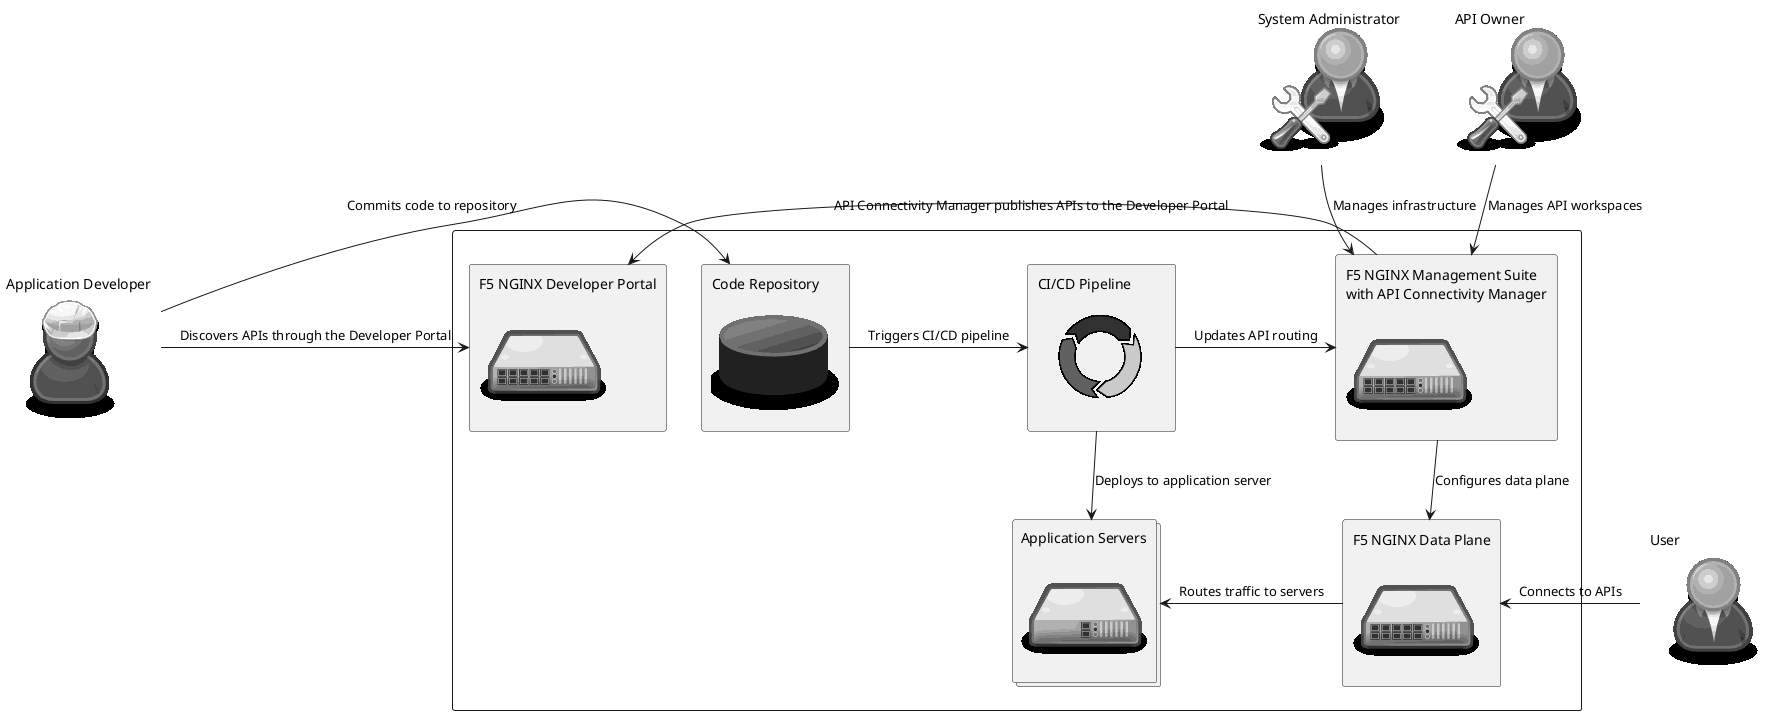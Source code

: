 @startuml
!include <osa/user/green/developer/developer>
!include <osa/user/blue/blue>
!include <osa/user/blue/sysadmin/sysadmin>

!include <osa/database/database>
!include <osa/lifecycle/lifecycle>
!include <osa/vpn/vpn>
!include <osa/hub/hub>

label "Application Developer\n<$developer>" as developer
label "System Administrator\n<$sysadmin>" as admin
label "API Owner\n<$sysadmin>" as apiowner
label "User\n<$blue>" as user

skinparam packageStyle Rectangle
package {
    rectangle "Code Repository\n<$database>" as repo
    rectangle "F5 NGINX Developer Portal\n<$hub>" as devportal
    rectangle "CI/CD Pipeline\n<$lifecycle>" as cicd

    collections "Application Servers\n<$vpn>" as apps

    together {
        rectangle "F5 NGINX Management Suite\nwith API Connectivity Manager\n<$hub>" as nms
        rectangle "F5 NGINX Data Plane\n<$hub>" as dp
    }
}
developer -> repo :Commits code to repository
developer -> devportal :Discovers APIs through the Developer Portal
repo -> cicd :Triggers CI/CD pipeline
admin --> nms :Manages infrastructure
apiowner --> nms :Manages API workspaces
user -> dp :Connects to APIs

cicd -> apps :Deploys to application server

cicd -> nms :Updates API routing
nms --> dp :Configures data plane
nms --> devportal :API Connectivity Manager publishes APIs to the Developer Portal
apps <- dp :Routes traffic to servers

devportal --[hidden]> apps

@enduml
